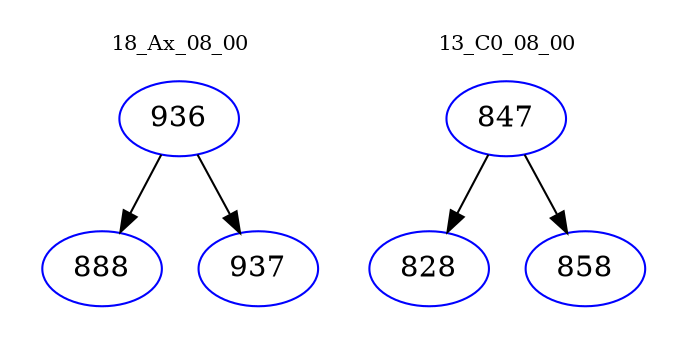 digraph{
subgraph cluster_0 {
color = white
label = "18_Ax_08_00";
fontsize=10;
T0_936 [label="936", color="blue"]
T0_936 -> T0_888 [color="black"]
T0_888 [label="888", color="blue"]
T0_936 -> T0_937 [color="black"]
T0_937 [label="937", color="blue"]
}
subgraph cluster_1 {
color = white
label = "13_C0_08_00";
fontsize=10;
T1_847 [label="847", color="blue"]
T1_847 -> T1_828 [color="black"]
T1_828 [label="828", color="blue"]
T1_847 -> T1_858 [color="black"]
T1_858 [label="858", color="blue"]
}
}
